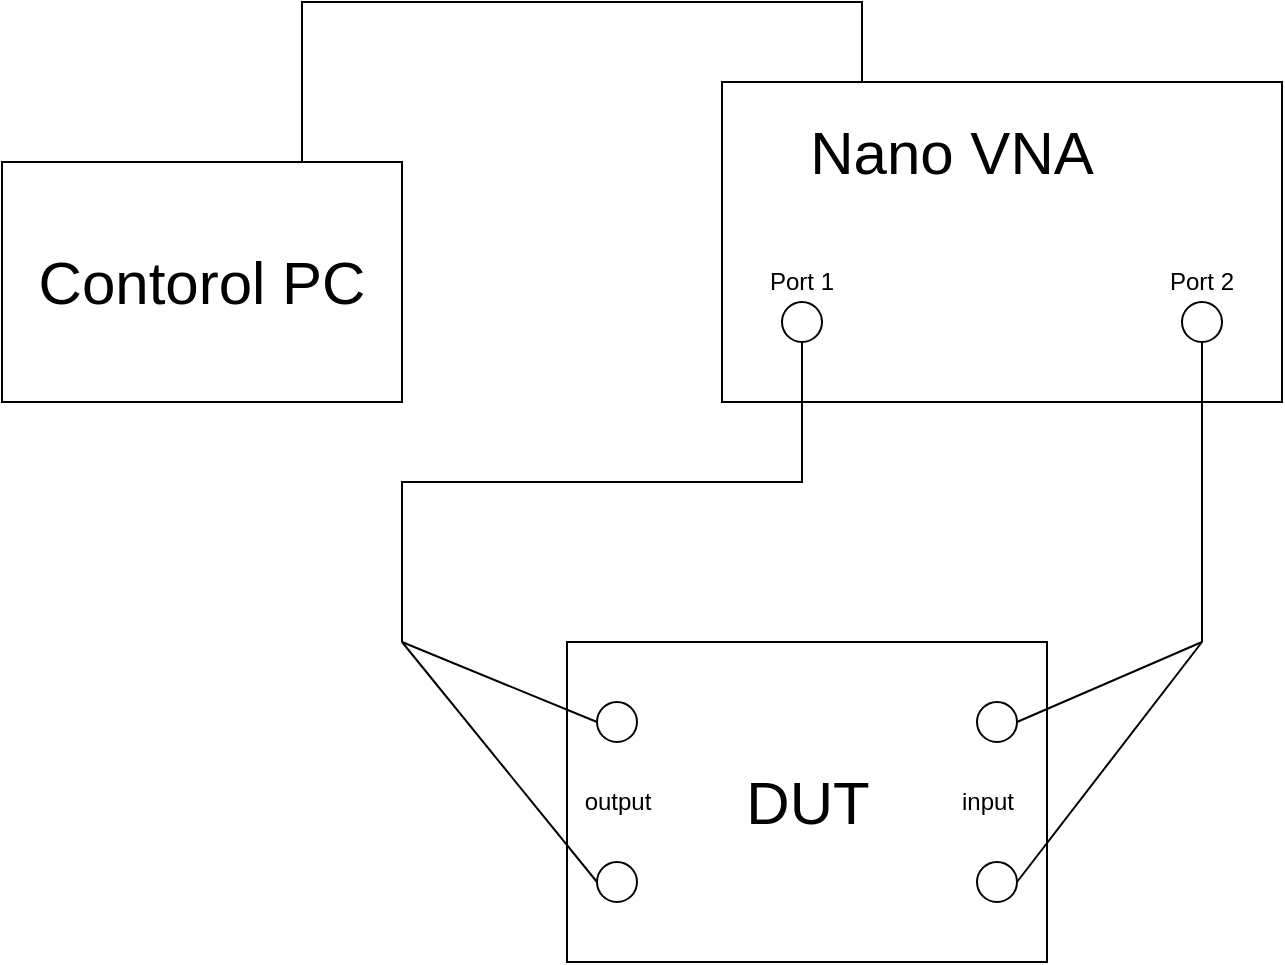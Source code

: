 <mxfile version="24.6.4" type="device">
  <diagram name="ページ1" id="wrz9HznuApq8OOCvU3rd">
    <mxGraphModel dx="1434" dy="836" grid="1" gridSize="10" guides="1" tooltips="1" connect="1" arrows="1" fold="1" page="1" pageScale="1" pageWidth="1169" pageHeight="827" math="0" shadow="0">
      <root>
        <mxCell id="0" />
        <mxCell id="1" parent="0" />
        <mxCell id="C8o-LqO9DgwM4HTOgdJM-3" value="" style="whiteSpace=wrap;html=1;" vertex="1" parent="1">
          <mxGeometry x="400" y="80" width="280" height="160" as="geometry" />
        </mxCell>
        <mxCell id="C8o-LqO9DgwM4HTOgdJM-1" value="&lt;font style=&quot;font-size: 30px;&quot;&gt;Contorol PC&lt;/font&gt;" style="whiteSpace=wrap;html=1;" vertex="1" parent="1">
          <mxGeometry x="40" y="120" width="200" height="120" as="geometry" />
        </mxCell>
        <mxCell id="C8o-LqO9DgwM4HTOgdJM-2" value="&lt;span style=&quot;font-size: 30px;&quot;&gt;Nano VNA&lt;/span&gt;" style="text;html=1;align=center;verticalAlign=middle;whiteSpace=wrap;rounded=0;" vertex="1" parent="1">
          <mxGeometry x="410" y="100" width="210" height="30" as="geometry" />
        </mxCell>
        <mxCell id="C8o-LqO9DgwM4HTOgdJM-5" value="" style="ellipse;whiteSpace=wrap;html=1;aspect=fixed;" vertex="1" parent="1">
          <mxGeometry x="630" y="190" width="20" height="20" as="geometry" />
        </mxCell>
        <mxCell id="C8o-LqO9DgwM4HTOgdJM-6" value="" style="ellipse;whiteSpace=wrap;html=1;aspect=fixed;" vertex="1" parent="1">
          <mxGeometry x="430" y="190" width="20" height="20" as="geometry" />
        </mxCell>
        <mxCell id="C8o-LqO9DgwM4HTOgdJM-7" value="" style="whiteSpace=wrap;html=1;" vertex="1" parent="1">
          <mxGeometry x="322.5" y="360" width="240" height="160" as="geometry" />
        </mxCell>
        <mxCell id="C8o-LqO9DgwM4HTOgdJM-8" value="&lt;span style=&quot;font-size: 30px;&quot;&gt;DUT&lt;/span&gt;" style="text;html=1;align=center;verticalAlign=middle;whiteSpace=wrap;rounded=0;" vertex="1" parent="1">
          <mxGeometry x="337.5" y="425" width="210" height="30" as="geometry" />
        </mxCell>
        <mxCell id="C8o-LqO9DgwM4HTOgdJM-9" value="" style="ellipse;whiteSpace=wrap;html=1;aspect=fixed;" vertex="1" parent="1">
          <mxGeometry x="527.5" y="390" width="20" height="20" as="geometry" />
        </mxCell>
        <mxCell id="C8o-LqO9DgwM4HTOgdJM-10" value="" style="ellipse;whiteSpace=wrap;html=1;aspect=fixed;" vertex="1" parent="1">
          <mxGeometry x="337.5" y="390" width="20" height="20" as="geometry" />
        </mxCell>
        <mxCell id="C8o-LqO9DgwM4HTOgdJM-11" value="" style="ellipse;whiteSpace=wrap;html=1;aspect=fixed;" vertex="1" parent="1">
          <mxGeometry x="337.5" y="470" width="20" height="20" as="geometry" />
        </mxCell>
        <mxCell id="C8o-LqO9DgwM4HTOgdJM-13" value="" style="endArrow=none;html=1;rounded=0;entryX=0.5;entryY=1;entryDx=0;entryDy=0;" edge="1" parent="1" target="C8o-LqO9DgwM4HTOgdJM-6">
          <mxGeometry width="50" height="50" relative="1" as="geometry">
            <mxPoint x="240" y="360" as="sourcePoint" />
            <mxPoint x="610" y="350" as="targetPoint" />
            <Array as="points">
              <mxPoint x="240" y="280" />
              <mxPoint x="440" y="280" />
            </Array>
          </mxGeometry>
        </mxCell>
        <mxCell id="C8o-LqO9DgwM4HTOgdJM-19" value="" style="endArrow=none;html=1;rounded=0;entryX=0.25;entryY=0;entryDx=0;entryDy=0;exitX=0.75;exitY=0;exitDx=0;exitDy=0;" edge="1" parent="1" source="C8o-LqO9DgwM4HTOgdJM-1" target="C8o-LqO9DgwM4HTOgdJM-3">
          <mxGeometry width="50" height="50" relative="1" as="geometry">
            <mxPoint x="560" y="400" as="sourcePoint" />
            <mxPoint x="610" y="350" as="targetPoint" />
            <Array as="points">
              <mxPoint x="190" y="40" />
              <mxPoint x="470" y="40" />
            </Array>
          </mxGeometry>
        </mxCell>
        <mxCell id="C8o-LqO9DgwM4HTOgdJM-21" value="" style="endArrow=none;html=1;rounded=0;entryX=0.5;entryY=1;entryDx=0;entryDy=0;" edge="1" parent="1" target="C8o-LqO9DgwM4HTOgdJM-5">
          <mxGeometry width="50" height="50" relative="1" as="geometry">
            <mxPoint x="640" y="360" as="sourcePoint" />
            <mxPoint x="610" y="350" as="targetPoint" />
          </mxGeometry>
        </mxCell>
        <mxCell id="C8o-LqO9DgwM4HTOgdJM-22" value="Port 1" style="text;html=1;align=center;verticalAlign=middle;whiteSpace=wrap;rounded=0;" vertex="1" parent="1">
          <mxGeometry x="410" y="165" width="60" height="30" as="geometry" />
        </mxCell>
        <mxCell id="C8o-LqO9DgwM4HTOgdJM-23" value="Port 2" style="text;html=1;align=center;verticalAlign=middle;whiteSpace=wrap;rounded=0;" vertex="1" parent="1">
          <mxGeometry x="610" y="165" width="60" height="30" as="geometry" />
        </mxCell>
        <mxCell id="C8o-LqO9DgwM4HTOgdJM-25" value="output" style="text;html=1;align=center;verticalAlign=middle;whiteSpace=wrap;rounded=0;" vertex="1" parent="1">
          <mxGeometry x="317.5" y="425" width="60" height="30" as="geometry" />
        </mxCell>
        <mxCell id="C8o-LqO9DgwM4HTOgdJM-26" value="input" style="text;html=1;align=center;verticalAlign=middle;whiteSpace=wrap;rounded=0;" vertex="1" parent="1">
          <mxGeometry x="502.5" y="425" width="60" height="30" as="geometry" />
        </mxCell>
        <mxCell id="C8o-LqO9DgwM4HTOgdJM-36" value="" style="ellipse;whiteSpace=wrap;html=1;aspect=fixed;" vertex="1" parent="1">
          <mxGeometry x="527.5" y="470" width="20" height="20" as="geometry" />
        </mxCell>
        <mxCell id="C8o-LqO9DgwM4HTOgdJM-37" value="" style="endArrow=none;html=1;rounded=0;exitX=1;exitY=0.5;exitDx=0;exitDy=0;" edge="1" parent="1" source="C8o-LqO9DgwM4HTOgdJM-9">
          <mxGeometry width="50" height="50" relative="1" as="geometry">
            <mxPoint x="560" y="400" as="sourcePoint" />
            <mxPoint x="640" y="360" as="targetPoint" />
          </mxGeometry>
        </mxCell>
        <mxCell id="C8o-LqO9DgwM4HTOgdJM-38" value="" style="endArrow=none;html=1;rounded=0;exitX=1;exitY=0.5;exitDx=0;exitDy=0;" edge="1" parent="1" source="C8o-LqO9DgwM4HTOgdJM-36">
          <mxGeometry width="50" height="50" relative="1" as="geometry">
            <mxPoint x="560" y="400" as="sourcePoint" />
            <mxPoint x="640" y="360" as="targetPoint" />
          </mxGeometry>
        </mxCell>
        <mxCell id="C8o-LqO9DgwM4HTOgdJM-39" value="" style="endArrow=none;html=1;rounded=0;exitX=0;exitY=0.5;exitDx=0;exitDy=0;" edge="1" parent="1" source="C8o-LqO9DgwM4HTOgdJM-10">
          <mxGeometry width="50" height="50" relative="1" as="geometry">
            <mxPoint x="560" y="400" as="sourcePoint" />
            <mxPoint x="240" y="360" as="targetPoint" />
          </mxGeometry>
        </mxCell>
        <mxCell id="C8o-LqO9DgwM4HTOgdJM-40" value="" style="endArrow=none;html=1;rounded=0;exitX=0;exitY=0.5;exitDx=0;exitDy=0;" edge="1" parent="1" source="C8o-LqO9DgwM4HTOgdJM-11">
          <mxGeometry width="50" height="50" relative="1" as="geometry">
            <mxPoint x="560" y="400" as="sourcePoint" />
            <mxPoint x="240" y="360" as="targetPoint" />
          </mxGeometry>
        </mxCell>
      </root>
    </mxGraphModel>
  </diagram>
</mxfile>
